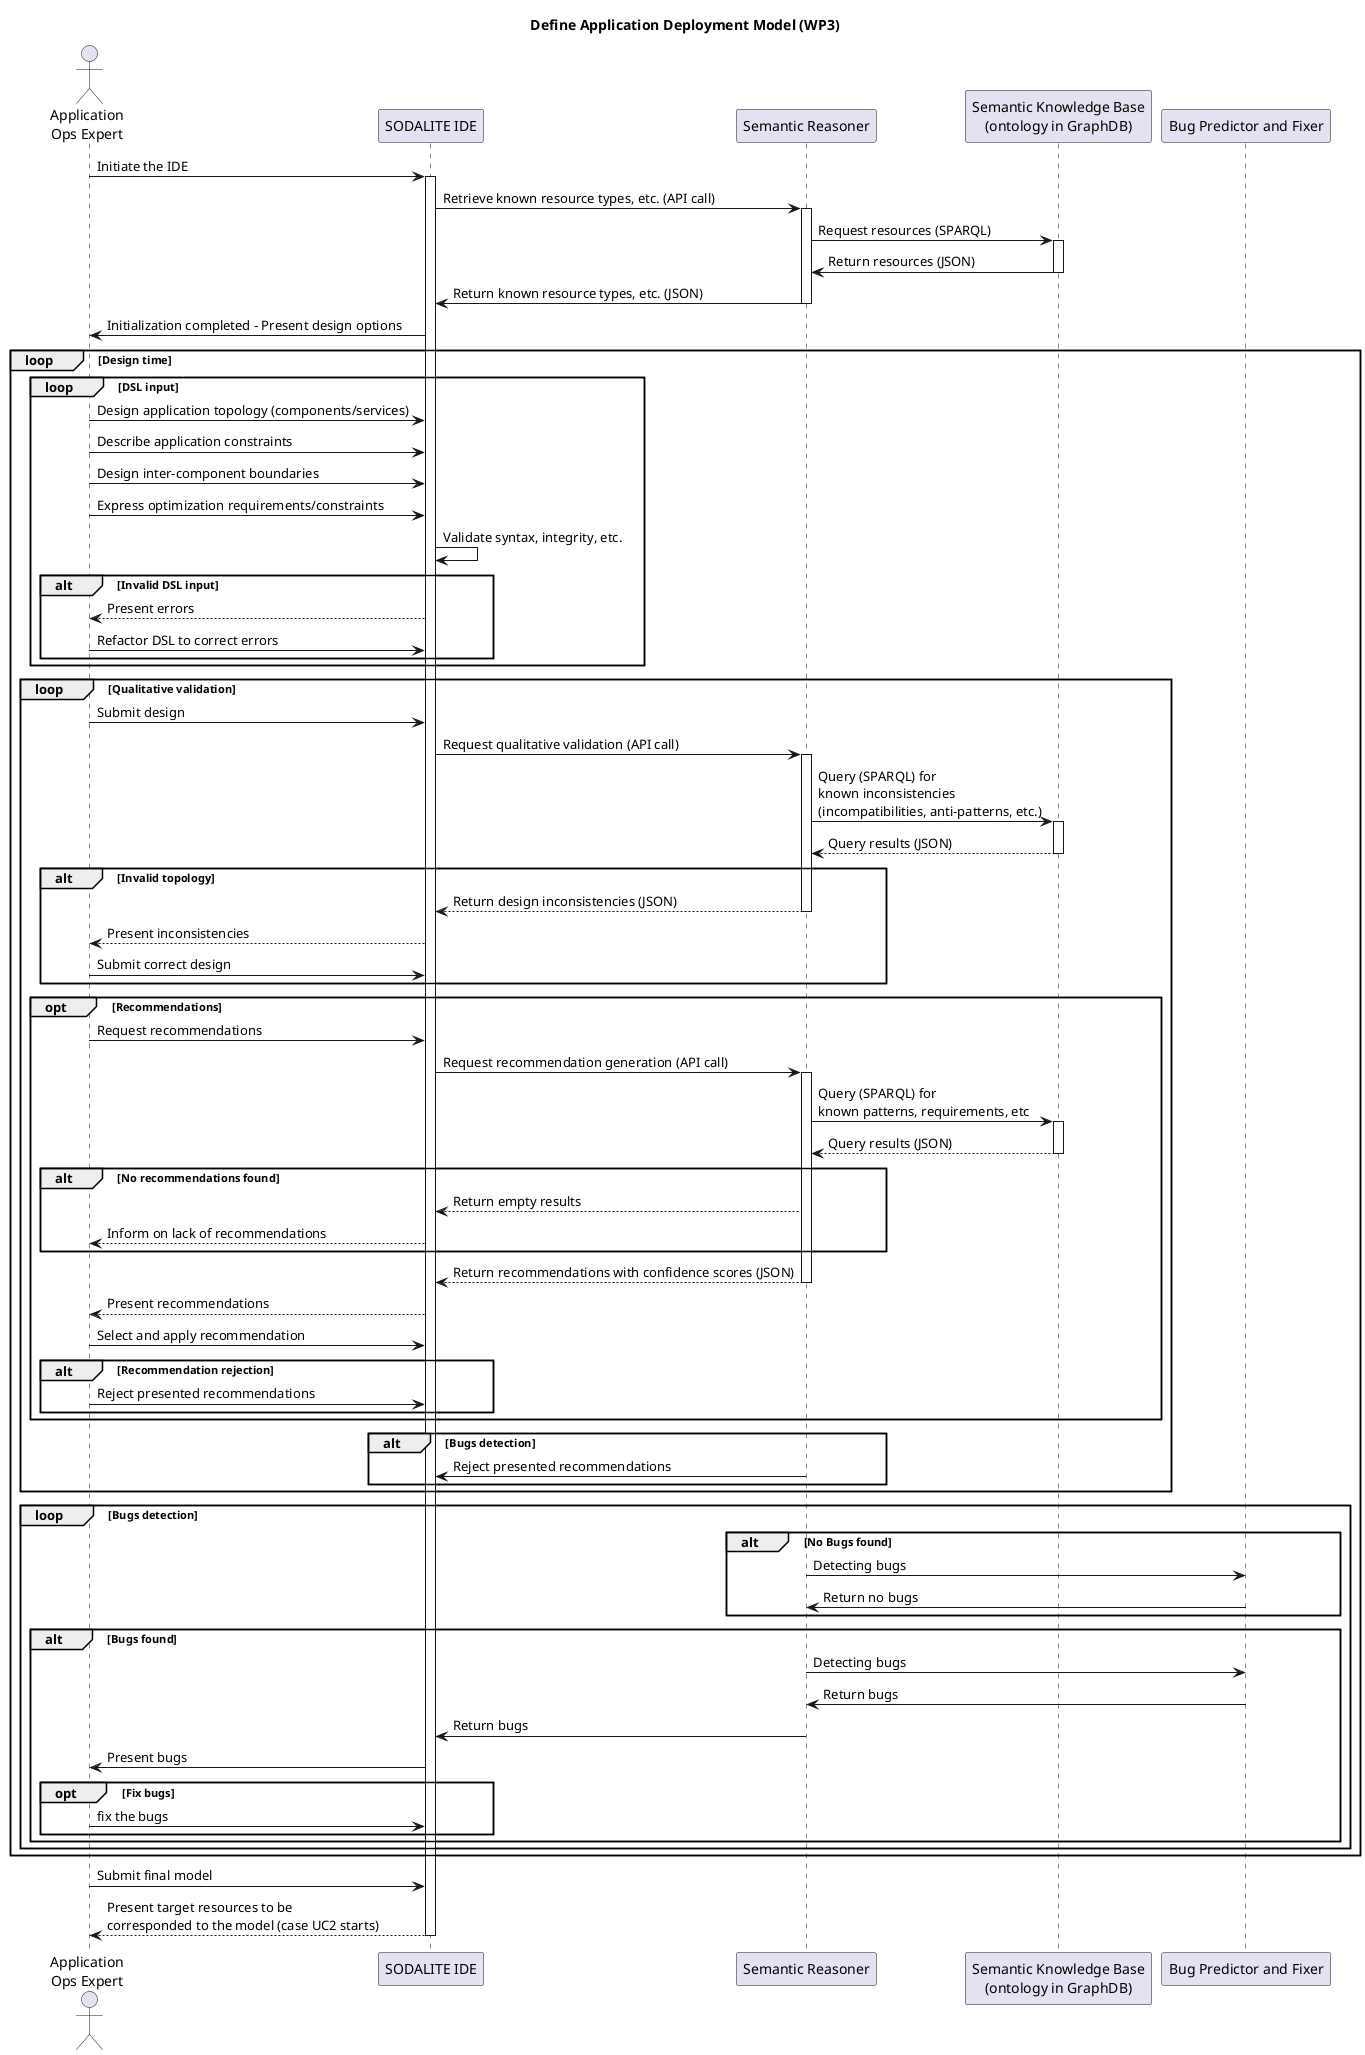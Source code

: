 @startuml

title Define Application Deployment Model (WP3)

actor "Application\nOps Expert" as ops
participant "SODALITE IDE" as editor
participant "Semantic Reasoner" as reasoner
participant "Semantic Knowledge Base\n(ontology in GraphDB)" as ontology
participant "Bug Predictor and Fixer" as BugPredictor

ops->editor: Initiate the IDE
activate editor
editor->reasoner: Retrieve known resource types, etc. (API call)
activate reasoner
reasoner->ontology: Request resources (SPARQL)
activate ontology
ontology->reasoner: Return resources (JSON)
deactivate ontology
reasoner->editor: Return known resource types, etc. (JSON)
deactivate reasoner
editor->ops: Initialization completed - Present design options

loop Design time

    loop DSL input
        ops->editor: Design application topology (components/services)
        ops->editor: Describe application constraints
        ops->editor: Design inter-component boundaries
        ops->editor: Express optimization requirements/constraints

        editor -> editor: Validate syntax, integrity, etc.

        alt Invalid DSL input
            editor-->ops: Present errors
            ops->editor: Refactor DSL to correct errors
        end
    end

    loop Qualitative validation

        ops->editor: Submit design
        editor->reasoner: Request qualitative validation (API call)

        activate reasoner
        reasoner->ontology: Query (SPARQL) for \nknown inconsistencies\n(incompatibilities, anti-patterns, etc.)
        activate ontology
        ontology-->reasoner: Query results (JSON)
        deactivate ontology

        alt Invalid topology
            reasoner-->editor: Return design inconsistencies (JSON)
            deactivate reasoner
            editor-->ops: Present inconsistencies
            ops->editor: Submit correct design
        end
        
       

        opt Recommendations
            ops->editor: Request recommendations
            editor->reasoner: Request recommendation generation (API call)
            activate reasoner
            reasoner->ontology: Query (SPARQL) for \nknown patterns, requirements, etc
            activate ontology
            ontology-->reasoner: Query results (JSON)
            deactivate ontology

            alt No recommendations found
                reasoner-->editor: Return empty results
                editor-->ops: Inform on lack of recommendations
            end

            reasoner-->editor: Return recommendations with confidence scores (JSON)
            deactivate reasoner

            editor-->ops: Present recommendations
            ops->editor: Select and apply recommendation

            alt Recommendation rejection
                ops->editor: Reject presented recommendations
            end
        end
        
         alt Bugs detection
                reasoner->editor: Reject presented recommendations
         end
    end

  loop Bugs detection
       alt No Bugs found
            reasoner->BugPredictor: Detecting bugs
            BugPredictor->reasoner: Return no bugs
       end
       
       alt Bugs found
            reasoner->BugPredictor: Detecting bugs
            BugPredictor->reasoner: Return bugs
            reasoner->editor: Return bugs
            editor->ops: Present bugs
            opt Fix bugs
              ops->editor: fix the bugs
            end
       end
   end
end

ops->editor: Submit final model

editor-->ops: Present target resources to be \ncorresponded to the model (case UC2 starts)

deactivate editor


@enduml